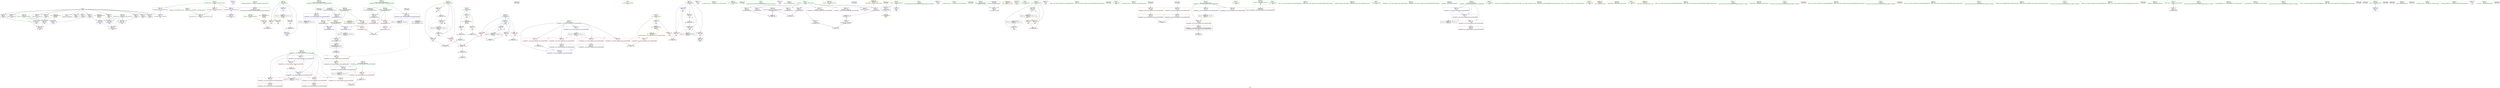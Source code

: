 digraph "SVFG" {
	label="SVFG";

	Node0x55f3694ab8f0 [shape=record,color=grey,label="{NodeID: 0\nNullPtr}"];
	Node0x55f3694ab8f0 -> Node0x55f3694c1590[style=solid];
	Node0x55f3694ab8f0 -> Node0x55f3694c1690[style=solid];
	Node0x55f3694ab8f0 -> Node0x55f3694c1760[style=solid];
	Node0x55f3694ab8f0 -> Node0x55f3694c1830[style=solid];
	Node0x55f3694ab8f0 -> Node0x55f3694c1900[style=solid];
	Node0x55f3694ab8f0 -> Node0x55f3694c19d0[style=solid];
	Node0x55f3694ab8f0 -> Node0x55f3694c1aa0[style=solid];
	Node0x55f3694ab8f0 -> Node0x55f3694c1b70[style=solid];
	Node0x55f3694ab8f0 -> Node0x55f3694c1c40[style=solid];
	Node0x55f3694ab8f0 -> Node0x55f3694c1d10[style=solid];
	Node0x55f3694ab8f0 -> Node0x55f3694c1de0[style=solid];
	Node0x55f3694ab8f0 -> Node0x55f3694c1eb0[style=solid];
	Node0x55f3694ab8f0 -> Node0x55f3694c7320[style=solid];
	Node0x55f3694c28a0 [shape=record,color=blue,label="{NodeID: 194\n251\<--329\nehselector.slot\<--\nmain\n}"];
	Node0x55f3694c28a0 -> Node0x55f3694c6ae0[style=dashed];
	Node0x55f3694bf940 [shape=record,color=purple,label="{NodeID: 111\n321\<--22\n\<--.str.3\nmain\n}"];
	Node0x55f3694bdac0 [shape=record,color=green,label="{NodeID: 28\n47\<--53\n_ZNSt8ios_base4InitD1Ev\<--_ZNSt8ios_base4InitD1Ev_field_insensitive\n}"];
	Node0x55f3694bdac0 -> Node0x55f3694c2050[style=solid];
	Node0x55f3694d1840 [shape=record,color=grey,label="{NodeID: 305\n268 = cmp(266, 267, )\n}"];
	Node0x55f3694c5aa0 [shape=record,color=red,label="{NodeID: 139\n223\<--203\n\<--retval\n_ZSt3minImERKT_S2_S2_\n}"];
	Node0x55f3694c5aa0 -> Node0x55f3694beeb0[style=solid];
	Node0x55f3694c03e0 [shape=record,color=green,label="{NodeID: 56\n243\<--244\ni8\<--i8_field_insensitive\nmain\n}"];
	Node0x55f3694c03e0 -> Node0x55f3694c67a0[style=solid];
	Node0x55f3694c03e0 -> Node0x55f3694c6870[style=solid];
	Node0x55f3694c03e0 -> Node0x55f3694c6940[style=solid];
	Node0x55f3694c03e0 -> Node0x55f3694c8600[style=solid];
	Node0x55f3694c03e0 -> Node0x55f3694c2e50[style=solid];
	Node0x55f3694fb3c0 [shape=record,color=black,label="{NodeID: 416\n261 = PHI()\n}"];
	Node0x55f3694c7220 [shape=record,color=blue,label="{NodeID: 167\n436\<--35\nllvm.global_ctors_1\<--_GLOBAL__sub_I_mental2008_0_0.cpp\nGlob }"];
	Node0x55f3694c1d10 [shape=record,color=black,label="{NodeID: 84\n360\<--3\n\<--dummyVal\nmain\n}"];
	Node0x55f3694c1d10 -> Node0x55f3694c2d80[style=solid];
	Node0x55f3694b4a60 [shape=record,color=green,label="{NodeID: 1\n7\<--1\n__dso_handle\<--dummyObj\nGlob }"];
	Node0x55f3694e6790 [shape=record,color=yellow,style=double,label="{NodeID: 361\n6V_1 = ENCHI(MR_6V_0)\npts\{18 \}\nFun[_Z5judgeNSt7__cxx1112basic_stringIcSt11char_traitsIcESaIcEEE]}"];
	Node0x55f3694e6790 -> Node0x55f3694c4da0[style=dashed];
	Node0x55f3694c2970 [shape=record,color=blue,label="{NodeID: 195\n249\<--334\nexn.slot\<--\nmain\n}"];
	Node0x55f3694c2970 -> Node0x55f3694c6a10[style=dashed];
	Node0x55f3694bfa10 [shape=record,color=purple,label="{NodeID: 112\n339\<--24\n\<--.str.4\nmain\n}"];
	Node0x55f3694bdbc0 [shape=record,color=green,label="{NodeID: 29\n60\<--61\n__cxx_global_var_init.1\<--__cxx_global_var_init.1_field_insensitive\n}"];
	Node0x55f3694d19c0 [shape=record,color=grey,label="{NodeID: 306\n296 = cmp(292, 295, )\n}"];
	Node0x55f3694c5b70 [shape=record,color=red,label="{NodeID: 140\n213\<--205\n\<--__a.addr\n_ZSt3minImERKT_S2_S2_\n}"];
	Node0x55f3694c5b70 -> Node0x55f3694c5f80[style=solid];
	Node0x55f3694c04b0 [shape=record,color=green,label="{NodeID: 57\n245\<--246\nres\<--res_field_insensitive\nmain\n}"];
	Node0x55f3694fb490 [shape=record,color=black,label="{NodeID: 417\n270 = PHI()\n}"];
	Node0x55f3694c7320 [shape=record,color=blue, style = dotted,label="{NodeID: 168\n437\<--3\nllvm.global_ctors_2\<--dummyVal\nGlob }"];
	Node0x55f3694c1de0 [shape=record,color=black,label="{NodeID: 85\n394\<--3\nlpad.val\<--dummyVal\nmain\n}"];
	Node0x55f3694b5e50 [shape=record,color=green,label="{NodeID: 2\n9\<--1\n\<--dummyObj\nCan only get source location for instruction, argument, global var or function.}"];
	Node0x55f3694c2a40 [shape=record,color=blue,label="{NodeID: 196\n251\<--336\nehselector.slot\<--\nmain\n}"];
	Node0x55f3694c2a40 -> Node0x55f3694c6ae0[style=dashed];
	Node0x55f3694bfae0 [shape=record,color=purple,label="{NodeID: 113\n372\<--27\n\<--.str.5\nmain\n}"];
	Node0x55f3694bdcc0 [shape=record,color=green,label="{NodeID: 30\n65\<--66\nacos\<--acos_field_insensitive\n}"];
	Node0x55f3694d1b40 [shape=record,color=grey,label="{NodeID: 307\n105 = cmp(100, 104, )\n}"];
	Node0x55f3694c5c40 [shape=record,color=red,label="{NodeID: 141\n220\<--205\n\<--__a.addr\n_ZSt3minImERKT_S2_S2_\n}"];
	Node0x55f3694c5c40 -> Node0x55f3694c8120[style=solid];
	Node0x55f3694c0580 [shape=record,color=green,label="{NodeID: 58\n247\<--248\nref.tmp\<--ref.tmp_field_insensitive\nmain\n}"];
	Node0x55f3694fb590 [shape=record,color=black,label="{NodeID: 418\n271 = PHI()\n}"];
	Node0x55f3694c7420 [shape=record,color=blue,label="{NodeID: 169\n8\<--63\n_ZL2pi\<--call\n__cxx_global_var_init.1\n|{<s0>35}}"];
	Node0x55f3694c7420:s0 -> Node0x55f3694c9660[style=dashed,color=blue];
	Node0x55f3694c1eb0 [shape=record,color=black,label="{NodeID: 86\n395\<--3\nlpad.val42\<--dummyVal\nmain\n}"];
	Node0x55f3694ac410 [shape=record,color=green,label="{NodeID: 3\n15\<--1\n\<--dummyObj\nCan only get source location for instruction, argument, global var or function.}"];
	Node0x55f3694c2b10 [shape=record,color=blue,label="{NodeID: 197\n253\<--344\nj\<--inc22\nmain\n}"];
	Node0x55f3694c2b10 -> Node0x55f3694c6bb0[style=dashed];
	Node0x55f3694c2b10 -> Node0x55f3694c6c80[style=dashed];
	Node0x55f3694c2b10 -> Node0x55f3694c6d50[style=dashed];
	Node0x55f3694c2b10 -> Node0x55f3694c2700[style=dashed];
	Node0x55f3694c2b10 -> Node0x55f3694c2b10[style=dashed];
	Node0x55f3694c2b10 -> Node0x55f3694e47a0[style=dashed];
	Node0x55f3694bfbb0 [shape=record,color=purple,label="{NodeID: 114\n380\<--29\n\<--.str.6\nmain\n}"];
	Node0x55f3694bddc0 [shape=record,color=green,label="{NodeID: 31\n71\<--72\n__cxx_global_var_init.2\<--__cxx_global_var_init.2_field_insensitive\n}"];
	Node0x55f3694d1cc0 [shape=record,color=grey,label="{NodeID: 308\n157 = cmp(154, 156, )\n}"];
	Node0x55f3694c5d10 [shape=record,color=red,label="{NodeID: 142\n211\<--207\n\<--__b.addr\n_ZSt3minImERKT_S2_S2_\n}"];
	Node0x55f3694c5d10 -> Node0x55f3694c5eb0[style=solid];
	Node0x55f3694c0650 [shape=record,color=green,label="{NodeID: 59\n249\<--250\nexn.slot\<--exn.slot_field_insensitive\nmain\n}"];
	Node0x55f3694c0650 -> Node0x55f3694c6a10[style=solid];
	Node0x55f3694c0650 -> Node0x55f3694c27d0[style=solid];
	Node0x55f3694c0650 -> Node0x55f3694c2970[style=solid];
	Node0x55f3694c0650 -> Node0x55f3694c2cb0[style=solid];
	Node0x55f3694fb660 [shape=record,color=black,label="{NodeID: 419\n281 = PHI()\n}"];
	Node0x55f3694c74f0 [shape=record,color=blue,label="{NodeID: 170\n93\<--92\n.addr\<--\n__cxx_global_array_dtor\n}"];
	Node0x55f3694c1f80 [shape=record,color=black,label="{NodeID: 87\n232\<--15\nmain_ret\<--\nmain\n}"];
	Node0x55f3694ac4a0 [shape=record,color=green,label="{NodeID: 4\n19\<--1\n_ZSt3cin\<--dummyObj\nGlob }"];
	Node0x55f3694c2be0 [shape=record,color=blue,label="{NodeID: 198\n241\<--354\nans\<--inc29\nmain\n}"];
	Node0x55f3694c2be0 -> Node0x55f3694e15a0[style=dashed];
	Node0x55f3694bfc80 [shape=record,color=purple,label="{NodeID: 115\n384\<--31\n\<--.str.7\nmain\n}"];
	Node0x55f3694bdec0 [shape=record,color=green,label="{NodeID: 32\n79\<--80\n_ZNSt7__cxx1112basic_stringIcSt11char_traitsIcESaIcEEC1Ev\<--_ZNSt7__cxx1112basic_stringIcSt11char_traitsIcESaIcEEC1Ev_field_insensitive\n}"];
	Node0x55f3694d1e40 [shape=record,color=grey,label="{NodeID: 309\n83 = cmp(77, 82, )\n}"];
	Node0x55f3694c5de0 [shape=record,color=red,label="{NodeID: 143\n217\<--207\n\<--__b.addr\n_ZSt3minImERKT_S2_S2_\n}"];
	Node0x55f3694c5de0 -> Node0x55f3694c8050[style=solid];
	Node0x55f3694c0720 [shape=record,color=green,label="{NodeID: 60\n251\<--252\nehselector.slot\<--ehselector.slot_field_insensitive\nmain\n}"];
	Node0x55f3694c0720 -> Node0x55f3694c6ae0[style=solid];
	Node0x55f3694c0720 -> Node0x55f3694c28a0[style=solid];
	Node0x55f3694c0720 -> Node0x55f3694c2a40[style=solid];
	Node0x55f3694c0720 -> Node0x55f3694c2d80[style=solid];
	Node0x55f3694fb730 [shape=record,color=black,label="{NodeID: 420\n340 = PHI()\n}"];
	Node0x55f3694e33a0 [shape=record,color=black,label="{NodeID: 337\nMR_37V_3 = PHI(MR_37V_4, MR_37V_2, )\npts\{238 \}\n}"];
	Node0x55f3694e33a0 -> Node0x55f3694c6120[style=dashed];
	Node0x55f3694e33a0 -> Node0x55f3694c61f0[style=dashed];
	Node0x55f3694e33a0 -> Node0x55f3694c62c0[style=dashed];
	Node0x55f3694e33a0 -> Node0x55f3694c2f20[style=dashed];
	Node0x55f3694c75c0 [shape=record,color=blue,label="{NodeID: 171\n116\<--129\ni\<--\n_Z5judgeNSt7__cxx1112basic_stringIcSt11char_traitsIcESaIcEEE\n}"];
	Node0x55f3694c75c0 -> Node0x55f3694dc1a0[style=dashed];
	Node0x55f3694c2050 [shape=record,color=black,label="{NodeID: 88\n46\<--47\n\<--_ZNSt8ios_base4InitD1Ev\nCan only get source location for instruction, argument, global var or function.}"];
	Node0x55f3694b5170 [shape=record,color=green,label="{NodeID: 5\n20\<--1\n.str\<--dummyObj\nGlob }"];
	Node0x55f3694c2cb0 [shape=record,color=blue,label="{NodeID: 199\n249\<--358\nexn.slot\<--\nmain\n}"];
	Node0x55f3694c2cb0 -> Node0x55f3694c6a10[style=dashed];
	Node0x55f3694c4760 [shape=record,color=purple,label="{NodeID: 116\n435\<--33\nllvm.global_ctors_0\<--llvm.global_ctors\nGlob }"];
	Node0x55f3694c4760 -> Node0x55f3694c7120[style=solid];
	Node0x55f3694bdfc0 [shape=record,color=green,label="{NodeID: 33\n86\<--87\n__cxx_global_array_dtor\<--__cxx_global_array_dtor_field_insensitive\n}"];
	Node0x55f3694d1fc0 [shape=record,color=grey,label="{NodeID: 310\n174 = cmp(168, 173, )\n}"];
	Node0x55f3694c5eb0 [shape=record,color=red,label="{NodeID: 144\n212\<--211\n\<--\n_ZSt3minImERKT_S2_S2_\n}"];
	Node0x55f3694c5eb0 -> Node0x55f3694d1540[style=solid];
	Node0x55f3694c07f0 [shape=record,color=green,label="{NodeID: 61\n253\<--254\nj\<--j_field_insensitive\nmain\n}"];
	Node0x55f3694c07f0 -> Node0x55f3694c6bb0[style=solid];
	Node0x55f3694c07f0 -> Node0x55f3694c6c80[style=solid];
	Node0x55f3694c07f0 -> Node0x55f3694c6d50[style=solid];
	Node0x55f3694c07f0 -> Node0x55f3694c2700[style=solid];
	Node0x55f3694c07f0 -> Node0x55f3694c2b10[style=solid];
	Node0x55f3694fb830 [shape=record,color=black,label="{NodeID: 421\n350 = PHI(112, )\n}"];
	Node0x55f3694e38a0 [shape=record,color=black,label="{NodeID: 338\nMR_39V_2 = PHI(MR_39V_4, MR_39V_1, )\npts\{240 \}\n}"];
	Node0x55f3694e38a0 -> Node0x55f3694c8390[style=dashed];
	Node0x55f3694c7690 [shape=record,color=blue,label="{NodeID: 172\n120\<--135\nref.tmp\<--call\n_Z5judgeNSt7__cxx1112basic_stringIcSt11char_traitsIcESaIcEEE\n|{|<s3>9}}"];
	Node0x55f3694c7690 -> Node0x55f3694c5830[style=dashed];
	Node0x55f3694c7690 -> Node0x55f3694c7690[style=dashed];
	Node0x55f3694c7690 -> Node0x55f3694deea0[style=dashed];
	Node0x55f3694c7690:s3 -> Node0x55f3694e5930[style=dashed,color=red];
	Node0x55f3694c2150 [shape=record,color=black,label="{NodeID: 89\n140\<--139\nidxprom\<--\n_Z5judgeNSt7__cxx1112basic_stringIcSt11char_traitsIcESaIcEEE\n}"];
	Node0x55f3694b5200 [shape=record,color=green,label="{NodeID: 6\n22\<--1\n.str.3\<--dummyObj\nGlob }"];
	Node0x55f3694c2d80 [shape=record,color=blue,label="{NodeID: 200\n251\<--360\nehselector.slot\<--\nmain\n}"];
	Node0x55f3694c2d80 -> Node0x55f3694c6ae0[style=dashed];
	Node0x55f3694c4860 [shape=record,color=purple,label="{NodeID: 117\n436\<--33\nllvm.global_ctors_1\<--llvm.global_ctors\nGlob }"];
	Node0x55f3694c4860 -> Node0x55f3694c7220[style=solid];
	Node0x55f3694be0c0 [shape=record,color=green,label="{NodeID: 34\n93\<--94\n.addr\<--.addr_field_insensitive\n__cxx_global_array_dtor\n}"];
	Node0x55f3694be0c0 -> Node0x55f3694c74f0[style=solid];
	Node0x55f3694c5f80 [shape=record,color=red,label="{NodeID: 145\n214\<--213\n\<--\n_ZSt3minImERKT_S2_S2_\n}"];
	Node0x55f3694c5f80 -> Node0x55f3694d1540[style=solid];
	Node0x55f3694c08c0 [shape=record,color=green,label="{NodeID: 62\n255\<--256\nagg.tmp\<--agg.tmp_field_insensitive\nmain\n|{<s0>24}}"];
	Node0x55f3694c08c0:s0 -> Node0x55f3694fbda0[style=solid,color=red];
	Node0x55f3694fb990 [shape=record,color=black,label="{NodeID: 422\n92 = PHI()\n0th arg __cxx_global_array_dtor }"];
	Node0x55f3694fb990 -> Node0x55f3694c74f0[style=solid];
	Node0x55f3694e3da0 [shape=record,color=black,label="{NodeID: 339\nMR_41V_2 = PHI(MR_41V_4, MR_41V_1, )\npts\{242 \}\n}"];
	Node0x55f3694e3da0 -> Node0x55f3694c8530[style=dashed];
	Node0x55f3694c7760 [shape=record,color=blue,label="{NodeID: 173\n122\<--142\nref.tmp1\<--call2\n_Z5judgeNSt7__cxx1112basic_stringIcSt11char_traitsIcESaIcEEE\n|{|<s3>9}}"];
	Node0x55f3694c7760 -> Node0x55f3694c5830[style=dashed];
	Node0x55f3694c7760 -> Node0x55f3694c7760[style=dashed];
	Node0x55f3694c7760 -> Node0x55f3694dfbb0[style=dashed];
	Node0x55f3694c7760:s3 -> Node0x55f3694e5a40[style=dashed,color=red];
	Node0x55f3694c2220 [shape=record,color=black,label="{NodeID: 90\n148\<--147\nconv\<--\n_Z5judgeNSt7__cxx1112basic_stringIcSt11char_traitsIcESaIcEEE\n}"];
	Node0x55f3694c2220 -> Node0x55f3694c7830[style=solid];
	Node0x55f3694ac0d0 [shape=record,color=green,label="{NodeID: 7\n24\<--1\n.str.4\<--dummyObj\nGlob }"];
	Node0x55f3694c2e50 [shape=record,color=blue,label="{NodeID: 201\n243\<--367\ni8\<--inc32\nmain\n}"];
	Node0x55f3694c2e50 -> Node0x55f3694c67a0[style=dashed];
	Node0x55f3694c2e50 -> Node0x55f3694c6870[style=dashed];
	Node0x55f3694c2e50 -> Node0x55f3694c6940[style=dashed];
	Node0x55f3694c2e50 -> Node0x55f3694c2e50[style=dashed];
	Node0x55f3694c2e50 -> Node0x55f3694e42a0[style=dashed];
	Node0x55f3694c4960 [shape=record,color=purple,label="{NodeID: 118\n437\<--33\nllvm.global_ctors_2\<--llvm.global_ctors\nGlob }"];
	Node0x55f3694c4960 -> Node0x55f3694c7320[style=solid];
	Node0x55f3694be190 [shape=record,color=green,label="{NodeID: 35\n102\<--103\n_ZNSt7__cxx1112basic_stringIcSt11char_traitsIcESaIcEED1Ev\<--_ZNSt7__cxx1112basic_stringIcSt11char_traitsIcESaIcEED1Ev_field_insensitive\n}"];
	Node0x55f3694c6050 [shape=record,color=red,label="{NodeID: 146\n267\<--235\n\<--caseCnt\nmain\n}"];
	Node0x55f3694c6050 -> Node0x55f3694d1840[style=solid];
	Node0x55f3694c0990 [shape=record,color=green,label="{NodeID: 63\n259\<--260\n_ZNSt8ios_base15sync_with_stdioEb\<--_ZNSt8ios_base15sync_with_stdioEb_field_insensitive\n}"];
	Node0x55f3694fba90 [shape=record,color=black,label="{NodeID: 423\n201 = PHI(120, )\n0th arg _ZSt3minImERKT_S2_S2_ }"];
	Node0x55f3694fba90 -> Node0x55f3694c7eb0[style=solid];
	Node0x55f3694e42a0 [shape=record,color=black,label="{NodeID: 340\nMR_43V_2 = PHI(MR_43V_4, MR_43V_1, )\npts\{244 \}\n}"];
	Node0x55f3694e42a0 -> Node0x55f3694c8600[style=dashed];
	Node0x55f3694c7830 [shape=record,color=blue,label="{NodeID: 174\n118\<--148\nlen\<--conv\n_Z5judgeNSt7__cxx1112basic_stringIcSt11char_traitsIcESaIcEEE\n}"];
	Node0x55f3694c7830 -> Node0x55f3694c5350[style=dashed];
	Node0x55f3694c7830 -> Node0x55f3694c7830[style=dashed];
	Node0x55f3694c7830 -> Node0x55f3694de9a0[style=dashed];
	Node0x55f3694c22f0 [shape=record,color=black,label="{NodeID: 91\n160\<--159\nidxprom7\<--\n_Z5judgeNSt7__cxx1112basic_stringIcSt11char_traitsIcESaIcEEE\n}"];
	Node0x55f3694ac160 [shape=record,color=green,label="{NodeID: 8\n26\<--1\n_ZSt4cout\<--dummyObj\nGlob }"];
	Node0x55f3694ce1f0 [shape=record,color=black,label="{NodeID: 285\n99 = PHI(97, 100, )\n}"];
	Node0x55f3694ce1f0 -> Node0x55f3694c4b30[style=solid];
	Node0x55f3694c2f20 [shape=record,color=blue,label="{NodeID: 202\n237\<--388\nT\<--inc40\nmain\n}"];
	Node0x55f3694c2f20 -> Node0x55f3694e33a0[style=dashed];
	Node0x55f3694c4a60 [shape=record,color=purple,label="{NodeID: 119\n77\<--76\narrayctor.next\<--arrayctor.cur\n__cxx_global_var_init.2\n}"];
	Node0x55f3694c4a60 -> Node0x55f3694ce790[style=solid];
	Node0x55f3694c4a60 -> Node0x55f3694d1e40[style=solid];
	Node0x55f3694be290 [shape=record,color=green,label="{NodeID: 36\n110\<--111\n_Z5judgeNSt7__cxx1112basic_stringIcSt11char_traitsIcESaIcEEE\<--_Z5judgeNSt7__cxx1112basic_stringIcSt11char_traitsIcESaIcEEE_field_insensitive\n}"];
	Node0x55f3694c6120 [shape=record,color=red,label="{NodeID: 147\n266\<--237\n\<--T\nmain\n}"];
	Node0x55f3694c6120 -> Node0x55f3694d1840[style=solid];
	Node0x55f3694c0a90 [shape=record,color=green,label="{NodeID: 64\n262\<--263\n_ZNSirsERi\<--_ZNSirsERi_field_insensitive\n}"];
	Node0x55f3694fbc60 [shape=record,color=black,label="{NodeID: 424\n202 = PHI(122, )\n1st arg _ZSt3minImERKT_S2_S2_ }"];
	Node0x55f3694fbc60 -> Node0x55f3694c7f80[style=solid];
	Node0x55f3694e47a0 [shape=record,color=black,label="{NodeID: 341\nMR_49V_2 = PHI(MR_49V_3, MR_49V_1, )\npts\{254 \}\n}"];
	Node0x55f3694e47a0 -> Node0x55f3694c2700[style=dashed];
	Node0x55f3694e47a0 -> Node0x55f3694e47a0[style=dashed];
	Node0x55f3694c7900 [shape=record,color=blue,label="{NodeID: 175\n124\<--151\nok\<--\n_Z5judgeNSt7__cxx1112basic_stringIcSt11char_traitsIcESaIcEEE\n}"];
	Node0x55f3694c7900 -> Node0x55f3694c5420[style=dashed];
	Node0x55f3694c7900 -> Node0x55f3694c7900[style=dashed];
	Node0x55f3694c7900 -> Node0x55f3694c7aa0[style=dashed];
	Node0x55f3694c7900 -> Node0x55f3694dfca0[style=dashed];
	Node0x55f3694c23c0 [shape=record,color=black,label="{NodeID: 92\n163\<--162\nconv9\<--\n_Z5judgeNSt7__cxx1112basic_stringIcSt11char_traitsIcESaIcEEE\n}"];
	Node0x55f3694b4bb0 [shape=record,color=green,label="{NodeID: 9\n27\<--1\n.str.5\<--dummyObj\nGlob }"];
	Node0x55f3694ce790 [shape=record,color=black,label="{NodeID: 286\n76 = PHI(74, 77, )\n}"];
	Node0x55f3694ce790 -> Node0x55f3694c4a60[style=solid];
	Node0x55f3694c4b30 [shape=record,color=purple,label="{NodeID: 120\n100\<--99\narraydestroy.element\<--arraydestroy.elementPast\n__cxx_global_array_dtor\n}"];
	Node0x55f3694c4b30 -> Node0x55f3694ce1f0[style=solid];
	Node0x55f3694c4b30 -> Node0x55f3694d1b40[style=solid];
	Node0x55f3694be390 [shape=record,color=green,label="{NodeID: 37\n114\<--115\nretval\<--retval_field_insensitive\n_Z5judgeNSt7__cxx1112basic_stringIcSt11char_traitsIcESaIcEEE\n}"];
	Node0x55f3694be390 -> Node0x55f3694c4f40[style=solid];
	Node0x55f3694be390 -> Node0x55f3694c7c40[style=solid];
	Node0x55f3694be390 -> Node0x55f3694c7de0[style=solid];
	Node0x55f3694dbca0 [shape=record,color=black,label="{NodeID: 314\nMR_24V_3 = PHI(MR_24V_4, MR_24V_2, )\npts\{204 \}\n}"];
	Node0x55f3694dbca0 -> Node0x55f3694c5aa0[style=dashed];
	Node0x55f3694c61f0 [shape=record,color=red,label="{NodeID: 148\n376\<--237\n\<--T\nmain\n}"];
	Node0x55f3694c0b90 [shape=record,color=green,label="{NodeID: 65\n282\<--283\n_ZStrsIcSt11char_traitsIcESaIcEERSt13basic_istreamIT_T0_ES7_RNSt7__cxx1112basic_stringIS4_S5_T1_EE\<--_ZStrsIcSt11char_traitsIcESaIcEERSt13basic_istreamIT_T0_ES7_RNSt7__cxx1112basic_stringIS4_S5_T1_EE_field_insensitive\n}"];
	Node0x55f3694fbda0 [shape=record,color=black,label="{NodeID: 425\n113 = PHI(255, )\n0th arg _Z5judgeNSt7__cxx1112basic_stringIcSt11char_traitsIcESaIcEEE }"];
	Node0x55f3694c79d0 [shape=record,color=blue,label="{NodeID: 176\n126\<--15\nj\<--\n_Z5judgeNSt7__cxx1112basic_stringIcSt11char_traitsIcESaIcEEE\n}"];
	Node0x55f3694c79d0 -> Node0x55f3694c54f0[style=dashed];
	Node0x55f3694c79d0 -> Node0x55f3694c55c0[style=dashed];
	Node0x55f3694c79d0 -> Node0x55f3694c5690[style=dashed];
	Node0x55f3694c79d0 -> Node0x55f3694c5760[style=dashed];
	Node0x55f3694c79d0 -> Node0x55f3694c79d0[style=dashed];
	Node0x55f3694c79d0 -> Node0x55f3694c7b70[style=dashed];
	Node0x55f3694c79d0 -> Node0x55f3694e01a0[style=dashed];
	Node0x55f3694c2490 [shape=record,color=black,label="{NodeID: 93\n168\<--167\nconv11\<--\n_Z5judgeNSt7__cxx1112basic_stringIcSt11char_traitsIcESaIcEEE\n}"];
	Node0x55f3694c2490 -> Node0x55f3694d1fc0[style=solid];
	Node0x55f3694b4c40 [shape=record,color=green,label="{NodeID: 10\n29\<--1\n.str.6\<--dummyObj\nGlob }"];
	Node0x55f3694e79e0 [shape=record,color=yellow,style=double,label="{NodeID: 370\nRETMU(4V_2)\npts\{94 \}\nFun[__cxx_global_array_dtor]}"];
	Node0x55f3694ced30 [shape=record,color=grey,label="{NodeID: 287\n367 = Binary(366, 129, )\n}"];
	Node0x55f3694ced30 -> Node0x55f3694c2e50[style=solid];
	Node0x55f3694c4c00 [shape=record,color=red,label="{NodeID: 121\n293\<--14\n\<--n\nmain\n}"];
	Node0x55f3694c4c00 -> Node0x55f3694c3ed0[style=solid];
	Node0x55f3694be460 [shape=record,color=green,label="{NodeID: 38\n116\<--117\ni\<--i_field_insensitive\n_Z5judgeNSt7__cxx1112basic_stringIcSt11char_traitsIcESaIcEEE\n}"];
	Node0x55f3694be460 -> Node0x55f3694c5010[style=solid];
	Node0x55f3694be460 -> Node0x55f3694c50e0[style=solid];
	Node0x55f3694be460 -> Node0x55f3694c51b0[style=solid];
	Node0x55f3694be460 -> Node0x55f3694c5280[style=solid];
	Node0x55f3694be460 -> Node0x55f3694c75c0[style=solid];
	Node0x55f3694be460 -> Node0x55f3694c7d10[style=solid];
	Node0x55f3694dc1a0 [shape=record,color=black,label="{NodeID: 315\nMR_10V_3 = PHI(MR_10V_4, MR_10V_2, )\npts\{117 \}\n}"];
	Node0x55f3694dc1a0 -> Node0x55f3694c5010[style=dashed];
	Node0x55f3694dc1a0 -> Node0x55f3694c50e0[style=dashed];
	Node0x55f3694dc1a0 -> Node0x55f3694c51b0[style=dashed];
	Node0x55f3694dc1a0 -> Node0x55f3694c5280[style=dashed];
	Node0x55f3694dc1a0 -> Node0x55f3694c7d10[style=dashed];
	Node0x55f3694c62c0 [shape=record,color=red,label="{NodeID: 149\n387\<--237\n\<--T\nmain\n}"];
	Node0x55f3694c62c0 -> Node0x55f3694c44d0[style=solid];
	Node0x55f3694c0c90 [shape=record,color=green,label="{NodeID: 66\n299\<--300\n_ZNSaIcEC1Ev\<--_ZNSaIcEC1Ev_field_insensitive\n}"];
	Node0x55f3694e5710 [shape=record,color=yellow,style=double,label="{NodeID: 343\n4V_1 = ENCHI(MR_4V_0)\npts\{94 \}\nFun[__cxx_global_array_dtor]}"];
	Node0x55f3694e5710 -> Node0x55f3694c74f0[style=dashed];
	Node0x55f3694c7aa0 [shape=record,color=blue,label="{NodeID: 177\n124\<--177\nok\<--\n_Z5judgeNSt7__cxx1112basic_stringIcSt11char_traitsIcESaIcEEE\n}"];
	Node0x55f3694c7aa0 -> Node0x55f3694c5420[style=dashed];
	Node0x55f3694c7aa0 -> Node0x55f3694c7900[style=dashed];
	Node0x55f3694c7aa0 -> Node0x55f3694dfca0[style=dashed];
	Node0x55f3694c2560 [shape=record,color=black,label="{NodeID: 94\n170\<--169\nconv12\<--\n_Z5judgeNSt7__cxx1112basic_stringIcSt11char_traitsIcESaIcEEE\n}"];
	Node0x55f3694b4cd0 [shape=record,color=green,label="{NodeID: 11\n31\<--1\n.str.7\<--dummyObj\nGlob }"];
	Node0x55f3694e7af0 [shape=record,color=yellow,style=double,label="{NodeID: 371\nRETMU(2V_2)\npts\{10 \}\nFun[_GLOBAL__sub_I_mental2008_0_0.cpp]}"];
	Node0x55f3694ceeb0 [shape=record,color=grey,label="{NodeID: 288\n317 = Binary(315, 316, )\n}"];
	Node0x55f3694ceeb0 -> Node0x55f3694c3750[style=solid];
	Node0x55f3694c4cd0 [shape=record,color=red,label="{NodeID: 122\n311\<--14\n\<--n\nmain\n}"];
	Node0x55f3694c4cd0 -> Node0x55f3694c38d0[style=solid];
	Node0x55f3694be530 [shape=record,color=green,label="{NodeID: 39\n118\<--119\nlen\<--len_field_insensitive\n_Z5judgeNSt7__cxx1112basic_stringIcSt11char_traitsIcESaIcEEE\n}"];
	Node0x55f3694be530 -> Node0x55f3694c5350[style=solid];
	Node0x55f3694be530 -> Node0x55f3694c7830[style=solid];
	Node0x55f3694c6390 [shape=record,color=red,label="{NodeID: 150\n274\<--239\n\<--i\nmain\n}"];
	Node0x55f3694c6390 -> Node0x55f3694d16c0[style=solid];
	Node0x55f3694c0d90 [shape=record,color=green,label="{NodeID: 67\n303\<--304\n_ZNSt7__cxx1112basic_stringIcSt11char_traitsIcESaIcEEC1EPKcRKS3_\<--_ZNSt7__cxx1112basic_stringIcSt11char_traitsIcESaIcEEC1EPKcRKS3__field_insensitive\n}"];
	Node0x55f3694e5820 [shape=record,color=yellow,style=double,label="{NodeID: 344\n2V_1 = ENCHI(MR_2V_0)\npts\{10 \}\nFun[_GLOBAL__sub_I_mental2008_0_0.cpp]|{<s0>35}}"];
	Node0x55f3694e5820:s0 -> Node0x55f3694c7420[style=dashed,color=red];
	Node0x55f3694c7b70 [shape=record,color=blue,label="{NodeID: 178\n126\<--181\nj\<--inc\n_Z5judgeNSt7__cxx1112basic_stringIcSt11char_traitsIcESaIcEEE\n}"];
	Node0x55f3694c7b70 -> Node0x55f3694c54f0[style=dashed];
	Node0x55f3694c7b70 -> Node0x55f3694c55c0[style=dashed];
	Node0x55f3694c7b70 -> Node0x55f3694c5690[style=dashed];
	Node0x55f3694c7b70 -> Node0x55f3694c5760[style=dashed];
	Node0x55f3694c7b70 -> Node0x55f3694c79d0[style=dashed];
	Node0x55f3694c7b70 -> Node0x55f3694c7b70[style=dashed];
	Node0x55f3694c7b70 -> Node0x55f3694e01a0[style=dashed];
	Node0x55f3694c2630 [shape=record,color=black,label="{NodeID: 95\n173\<--172\nconv14\<--\n_Z5judgeNSt7__cxx1112basic_stringIcSt11char_traitsIcESaIcEEE\n}"];
	Node0x55f3694c2630 -> Node0x55f3694d1fc0[style=solid];
	Node0x55f3694b5350 [shape=record,color=green,label="{NodeID: 12\n34\<--1\n\<--dummyObj\nCan only get source location for instruction, argument, global var or function.}"];
	Node0x55f3694c3750 [shape=record,color=grey,label="{NodeID: 289\n318 = Binary(317, 129, )\n}"];
	Node0x55f3694c3750 -> Node0x55f3694d10c0[style=solid];
	Node0x55f3694c4da0 [shape=record,color=red,label="{NodeID: 123\n132\<--17\n\<--k\n_Z5judgeNSt7__cxx1112basic_stringIcSt11char_traitsIcESaIcEEE\n}"];
	Node0x55f3694c4da0 -> Node0x55f3694d13c0[style=solid];
	Node0x55f3694be600 [shape=record,color=green,label="{NodeID: 40\n120\<--121\nref.tmp\<--ref.tmp_field_insensitive\n_Z5judgeNSt7__cxx1112basic_stringIcSt11char_traitsIcESaIcEEE\n|{|<s1>9}}"];
	Node0x55f3694be600 -> Node0x55f3694c7690[style=solid];
	Node0x55f3694be600:s1 -> Node0x55f3694fba90[style=solid,color=red];
	Node0x55f3694c9660 [shape=record,color=yellow,style=double,label="{NodeID: 400\n2V_2 = CSCHI(MR_2V_1)\npts\{10 \}\nCS[]}"];
	Node0x55f3694c6460 [shape=record,color=red,label="{NodeID: 151\n278\<--239\n\<--i\nmain\n}"];
	Node0x55f3694c6460 -> Node0x55f3694bef80[style=solid];
	Node0x55f3694c0e90 [shape=record,color=green,label="{NodeID: 68\n306\<--307\n_ZNSaIcED1Ev\<--_ZNSaIcED1Ev_field_insensitive\n}"];
	Node0x55f3694e5930 [shape=record,color=yellow,style=double,label="{NodeID: 345\n14V_1 = ENCHI(MR_14V_0)\npts\{121 \}\nFun[_ZSt3minImERKT_S2_S2_]}"];
	Node0x55f3694e5930 -> Node0x55f3694c5f80[style=dashed];
	Node0x55f3694c7c40 [shape=record,color=blue,label="{NodeID: 179\n114\<--188\nretval\<--\n_Z5judgeNSt7__cxx1112basic_stringIcSt11char_traitsIcESaIcEEE\n}"];
	Node0x55f3694c7c40 -> Node0x55f3694de4a0[style=dashed];
	Node0x55f3694bed10 [shape=record,color=black,label="{NodeID: 96\n185\<--184\ntobool\<--\n_Z5judgeNSt7__cxx1112basic_stringIcSt11char_traitsIcESaIcEEE\n}"];
	Node0x55f3694b5420 [shape=record,color=green,label="{NodeID: 13\n64\<--1\n\<--dummyObj\nCan only get source location for instruction, argument, global var or function.}"];
	Node0x55f3694c38d0 [shape=record,color=grey,label="{NodeID: 290\n312 = Binary(311, 129, )\n}"];
	Node0x55f3694c38d0 -> Node0x55f3694d1240[style=solid];
	Node0x55f3694c4e70 [shape=record,color=red,label="{NodeID: 124\n275\<--17\n\<--k\nmain\n}"];
	Node0x55f3694c4e70 -> Node0x55f3694d16c0[style=solid];
	Node0x55f3694be6d0 [shape=record,color=green,label="{NodeID: 41\n122\<--123\nref.tmp1\<--ref.tmp1_field_insensitive\n_Z5judgeNSt7__cxx1112basic_stringIcSt11char_traitsIcESaIcEEE\n|{|<s1>9}}"];
	Node0x55f3694be6d0 -> Node0x55f3694c7760[style=solid];
	Node0x55f3694be6d0:s1 -> Node0x55f3694fbc60[style=solid,color=red];
	Node0x55f3694f84b0 [shape=record,color=black,label="{NodeID: 401\n322 = PHI()\n}"];
	Node0x55f3694c6530 [shape=record,color=red,label="{NodeID: 152\n285\<--239\n\<--i\nmain\n}"];
	Node0x55f3694c6530 -> Node0x55f3694c41d0[style=solid];
	Node0x55f3694c0f90 [shape=record,color=green,label="{NodeID: 69\n323\<--324\n_ZNSt7__cxx1112basic_stringIcSt11char_traitsIcESaIcEEpLEPKc\<--_ZNSt7__cxx1112basic_stringIcSt11char_traitsIcESaIcEEpLEPKc_field_insensitive\n}"];
	Node0x55f3694e5a40 [shape=record,color=yellow,style=double,label="{NodeID: 346\n16V_1 = ENCHI(MR_16V_0)\npts\{123 \}\nFun[_ZSt3minImERKT_S2_S2_]}"];
	Node0x55f3694e5a40 -> Node0x55f3694c5eb0[style=dashed];
	Node0x55f3694c7d10 [shape=record,color=blue,label="{NodeID: 180\n116\<--192\ni\<--inc19\n_Z5judgeNSt7__cxx1112basic_stringIcSt11char_traitsIcESaIcEEE\n}"];
	Node0x55f3694c7d10 -> Node0x55f3694dc1a0[style=dashed];
	Node0x55f3694bede0 [shape=record,color=black,label="{NodeID: 97\n112\<--198\n_Z5judgeNSt7__cxx1112basic_stringIcSt11char_traitsIcESaIcEEE_ret\<--\n_Z5judgeNSt7__cxx1112basic_stringIcSt11char_traitsIcESaIcEEE\n|{<s0>24}}"];
	Node0x55f3694bede0:s0 -> Node0x55f3694fb830[style=solid,color=blue];
	Node0x55f3694b59a0 [shape=record,color=green,label="{NodeID: 14\n129\<--1\n\<--dummyObj\nCan only get source location for instruction, argument, global var or function.}"];
	Node0x55f3694c3a50 [shape=record,color=grey,label="{NodeID: 291\n344 = Binary(343, 129, )\n}"];
	Node0x55f3694c3a50 -> Node0x55f3694c2b10[style=solid];
	Node0x55f3694c4f40 [shape=record,color=red,label="{NodeID: 125\n198\<--114\n\<--retval\n_Z5judgeNSt7__cxx1112basic_stringIcSt11char_traitsIcESaIcEEE\n}"];
	Node0x55f3694c4f40 -> Node0x55f3694bede0[style=solid];
	Node0x55f3694be7a0 [shape=record,color=green,label="{NodeID: 42\n124\<--125\nok\<--ok_field_insensitive\n_Z5judgeNSt7__cxx1112basic_stringIcSt11char_traitsIcESaIcEEE\n}"];
	Node0x55f3694be7a0 -> Node0x55f3694c5420[style=solid];
	Node0x55f3694be7a0 -> Node0x55f3694c7900[style=solid];
	Node0x55f3694be7a0 -> Node0x55f3694c7aa0[style=solid];
	Node0x55f3694fa530 [shape=record,color=black,label="{NodeID: 402\n85 = PHI()\n}"];
	Node0x55f3694c6600 [shape=record,color=red,label="{NodeID: 153\n353\<--241\n\<--ans\nmain\n}"];
	Node0x55f3694c6600 -> Node0x55f3694c3bd0[style=solid];
	Node0x55f3694c1090 [shape=record,color=green,label="{NodeID: 70\n348\<--349\n_ZNSt7__cxx1112basic_stringIcSt11char_traitsIcESaIcEEC1ERKS4_\<--_ZNSt7__cxx1112basic_stringIcSt11char_traitsIcESaIcEEC1ERKS4__field_insensitive\n}"];
	Node0x55f3694c7de0 [shape=record,color=blue,label="{NodeID: 181\n114\<--196\nretval\<--\n_Z5judgeNSt7__cxx1112basic_stringIcSt11char_traitsIcESaIcEEE\n}"];
	Node0x55f3694c7de0 -> Node0x55f3694de4a0[style=dashed];
	Node0x55f3694beeb0 [shape=record,color=black,label="{NodeID: 98\n200\<--223\n_ZSt3minImERKT_S2_S2__ret\<--\n_ZSt3minImERKT_S2_S2_\n|{<s0>9}}"];
	Node0x55f3694beeb0:s0 -> Node0x55f3694fb090[style=solid,color=blue];
	Node0x55f3694b5a30 [shape=record,color=green,label="{NodeID: 15\n151\<--1\n\<--dummyObj\nCan only get source location for instruction, argument, global var or function.}"];
	Node0x55f3694c3bd0 [shape=record,color=grey,label="{NodeID: 292\n354 = Binary(353, 129, )\n}"];
	Node0x55f3694c3bd0 -> Node0x55f3694c2be0[style=solid];
	Node0x55f3694c5010 [shape=record,color=red,label="{NodeID: 126\n131\<--116\n\<--i\n_Z5judgeNSt7__cxx1112basic_stringIcSt11char_traitsIcESaIcEEE\n}"];
	Node0x55f3694c5010 -> Node0x55f3694d13c0[style=solid];
	Node0x55f3694be870 [shape=record,color=green,label="{NodeID: 43\n126\<--127\nj\<--j_field_insensitive\n_Z5judgeNSt7__cxx1112basic_stringIcSt11char_traitsIcESaIcEEE\n}"];
	Node0x55f3694be870 -> Node0x55f3694c54f0[style=solid];
	Node0x55f3694be870 -> Node0x55f3694c55c0[style=solid];
	Node0x55f3694be870 -> Node0x55f3694c5690[style=solid];
	Node0x55f3694be870 -> Node0x55f3694c5760[style=solid];
	Node0x55f3694be870 -> Node0x55f3694c79d0[style=solid];
	Node0x55f3694be870 -> Node0x55f3694c7b70[style=solid];
	Node0x55f3694fa630 [shape=record,color=black,label="{NodeID: 403\n171 = PHI()\n}"];
	Node0x55f3694fa630 -> Node0x55f3694c59d0[style=solid];
	Node0x55f3694c66d0 [shape=record,color=red,label="{NodeID: 154\n382\<--241\n\<--ans\nmain\n}"];
	Node0x55f3694c1190 [shape=record,color=green,label="{NodeID: 71\n374\<--375\n_ZStlsISt11char_traitsIcEERSt13basic_ostreamIcT_ES5_PKc\<--_ZStlsISt11char_traitsIcEERSt13basic_ostreamIcT_ES5_PKc_field_insensitive\n}"];
	Node0x55f3694c7eb0 [shape=record,color=blue,label="{NodeID: 182\n205\<--201\n__a.addr\<--__a\n_ZSt3minImERKT_S2_S2_\n}"];
	Node0x55f3694c7eb0 -> Node0x55f3694c5b70[style=dashed];
	Node0x55f3694c7eb0 -> Node0x55f3694c5c40[style=dashed];
	Node0x55f3694bef80 [shape=record,color=black,label="{NodeID: 99\n279\<--278\nidxprom\<--\nmain\n}"];
	Node0x55f3694b5b00 [shape=record,color=green,label="{NodeID: 16\n177\<--1\n\<--dummyObj\nCan only get source location for instruction, argument, global var or function.}"];
	Node0x55f3694c3d50 [shape=record,color=grey,label="{NodeID: 293\n295 = Binary(294, 129, )\n}"];
	Node0x55f3694c3d50 -> Node0x55f3694d19c0[style=solid];
	Node0x55f3694c50e0 [shape=record,color=red,label="{NodeID: 127\n139\<--116\n\<--i\n_Z5judgeNSt7__cxx1112basic_stringIcSt11char_traitsIcESaIcEEE\n}"];
	Node0x55f3694c50e0 -> Node0x55f3694c2150[style=solid];
	Node0x55f3694be940 [shape=record,color=green,label="{NodeID: 44\n136\<--137\n_ZNKSt7__cxx1112basic_stringIcSt11char_traitsIcESaIcEE4sizeEv\<--_ZNKSt7__cxx1112basic_stringIcSt11char_traitsIcESaIcEE4sizeEv_field_insensitive\n}"];
	Node0x55f3694fa790 [shape=record,color=black,label="{NodeID: 404\n45 = PHI()\n}"];
	Node0x55f3694c67a0 [shape=record,color=red,label="{NodeID: 155\n292\<--243\n\<--i8\nmain\n}"];
	Node0x55f3694c67a0 -> Node0x55f3694d19c0[style=solid];
	Node0x55f3694c1290 [shape=record,color=green,label="{NodeID: 72\n378\<--379\n_ZNSolsEi\<--_ZNSolsEi_field_insensitive\n}"];
	Node0x55f3694c7f80 [shape=record,color=blue,label="{NodeID: 183\n207\<--202\n__b.addr\<--__b\n_ZSt3minImERKT_S2_S2_\n}"];
	Node0x55f3694c7f80 -> Node0x55f3694c5d10[style=dashed];
	Node0x55f3694c7f80 -> Node0x55f3694c5de0[style=dashed];
	Node0x55f3694bf050 [shape=record,color=purple,label="{NodeID: 100\n44\<--4\n\<--_ZStL8__ioinit\n__cxx_global_var_init\n}"];
	Node0x55f3694b63a0 [shape=record,color=green,label="{NodeID: 17\n188\<--1\n\<--dummyObj\nCan only get source location for instruction, argument, global var or function.}"];
	Node0x55f3694c3ed0 [shape=record,color=grey,label="{NodeID: 294\n294 = Binary(129, 293, )\n}"];
	Node0x55f3694c3ed0 -> Node0x55f3694c3d50[style=solid];
	Node0x55f3694c51b0 [shape=record,color=red,label="{NodeID: 128\n159\<--116\n\<--i\n_Z5judgeNSt7__cxx1112basic_stringIcSt11char_traitsIcESaIcEEE\n}"];
	Node0x55f3694c51b0 -> Node0x55f3694c22f0[style=solid];
	Node0x55f3694bea40 [shape=record,color=green,label="{NodeID: 45\n145\<--146\n_ZSt3minImERKT_S2_S2_\<--_ZSt3minImERKT_S2_S2__field_insensitive\n}"];
	Node0x55f3694fa860 [shape=record,color=black,label="{NodeID: 405\n63 = PHI()\n}"];
	Node0x55f3694fa860 -> Node0x55f3694c7420[style=solid];
	Node0x55f3694de4a0 [shape=record,color=black,label="{NodeID: 322\nMR_8V_3 = PHI(MR_8V_4, MR_8V_2, )\npts\{115 \}\n}"];
	Node0x55f3694de4a0 -> Node0x55f3694c4f40[style=dashed];
	Node0x55f3694c6870 [shape=record,color=red,label="{NodeID: 156\n315\<--243\n\<--i8\nmain\n}"];
	Node0x55f3694c6870 -> Node0x55f3694ceeb0[style=solid];
	Node0x55f3694c1390 [shape=record,color=green,label="{NodeID: 73\n411\<--412\n__gxx_personality_v0\<--__gxx_personality_v0_field_insensitive\n}"];
	Node0x55f3694e5dc0 [shape=record,color=yellow,style=double,label="{NodeID: 350\n30V_1 = ENCHI(MR_30V_0)\npts\{16 \}\nFun[main]}"];
	Node0x55f3694e5dc0 -> Node0x55f3694c4c00[style=dashed];
	Node0x55f3694e5dc0 -> Node0x55f3694c4cd0[style=dashed];
	Node0x55f3694c8050 [shape=record,color=blue,label="{NodeID: 184\n203\<--217\nretval\<--\n_ZSt3minImERKT_S2_S2_\n}"];
	Node0x55f3694c8050 -> Node0x55f3694dbca0[style=dashed];
	Node0x55f3694bf120 [shape=record,color=purple,label="{NodeID: 101\n74\<--11\n\<--_Z1sB5cxx11\n__cxx_global_var_init.2\n}"];
	Node0x55f3694bf120 -> Node0x55f3694ce790[style=solid];
	Node0x55f3694b6470 [shape=record,color=green,label="{NodeID: 18\n196\<--1\n\<--dummyObj\nCan only get source location for instruction, argument, global var or function.}"];
	Node0x55f3694c4050 [shape=record,color=grey,label="{NodeID: 295\n156 = Binary(155, 129, )\n}"];
	Node0x55f3694c4050 -> Node0x55f3694d1cc0[style=solid];
	Node0x55f3694c5280 [shape=record,color=red,label="{NodeID: 129\n191\<--116\n\<--i\n_Z5judgeNSt7__cxx1112basic_stringIcSt11char_traitsIcESaIcEEE\n}"];
	Node0x55f3694c5280 -> Node0x55f3694c4350[style=solid];
	Node0x55f3694beb40 [shape=record,color=green,label="{NodeID: 46\n165\<--166\n_ZNSt7__cxx1112basic_stringIcSt11char_traitsIcESaIcEEixEm\<--_ZNSt7__cxx1112basic_stringIcSt11char_traitsIcESaIcEEixEm_field_insensitive\n}"];
	Node0x55f3694fa990 [shape=record,color=black,label="{NodeID: 406\n373 = PHI()\n}"];
	Node0x55f3694de9a0 [shape=record,color=black,label="{NodeID: 323\nMR_12V_4 = PHI(MR_12V_2, MR_12V_3, )\npts\{119 \}\n}"];
	Node0x55f3694c6940 [shape=record,color=red,label="{NodeID: 157\n366\<--243\n\<--i8\nmain\n}"];
	Node0x55f3694c6940 -> Node0x55f3694ced30[style=solid];
	Node0x55f3694c1490 [shape=record,color=green,label="{NodeID: 74\n35\<--429\n_GLOBAL__sub_I_mental2008_0_0.cpp\<--_GLOBAL__sub_I_mental2008_0_0.cpp_field_insensitive\n}"];
	Node0x55f3694c1490 -> Node0x55f3694c7220[style=solid];
	Node0x55f3694e5ed0 [shape=record,color=yellow,style=double,label="{NodeID: 351\n6V_1 = ENCHI(MR_6V_0)\npts\{18 \}\nFun[main]|{|<s1>24}}"];
	Node0x55f3694e5ed0 -> Node0x55f3694c4e70[style=dashed];
	Node0x55f3694e5ed0:s1 -> Node0x55f3694e6790[style=dashed,color=red];
	Node0x55f3694c8120 [shape=record,color=blue,label="{NodeID: 185\n203\<--220\nretval\<--\n_ZSt3minImERKT_S2_S2_\n}"];
	Node0x55f3694c8120 -> Node0x55f3694dbca0[style=dashed];
	Node0x55f3694bf1f0 [shape=record,color=purple,label="{NodeID: 102\n81\<--11\n\<--_Z1sB5cxx11\n__cxx_global_var_init.2\n}"];
	Node0x55f3694b6540 [shape=record,color=green,label="{NodeID: 19\n4\<--6\n_ZStL8__ioinit\<--_ZStL8__ioinit_field_insensitive\nGlob }"];
	Node0x55f3694b6540 -> Node0x55f3694bf050[style=solid];
	Node0x55f3694c41d0 [shape=record,color=grey,label="{NodeID: 296\n286 = Binary(285, 129, )\n}"];
	Node0x55f3694c41d0 -> Node0x55f3694c8460[style=solid];
	Node0x55f3694c5350 [shape=record,color=red,label="{NodeID: 130\n155\<--118\n\<--len\n_Z5judgeNSt7__cxx1112basic_stringIcSt11char_traitsIcESaIcEEE\n}"];
	Node0x55f3694c5350 -> Node0x55f3694c4050[style=solid];
	Node0x55f3694bec40 [shape=record,color=green,label="{NodeID: 47\n203\<--204\nretval\<--retval_field_insensitive\n_ZSt3minImERKT_S2_S2_\n}"];
	Node0x55f3694bec40 -> Node0x55f3694c5aa0[style=solid];
	Node0x55f3694bec40 -> Node0x55f3694c8050[style=solid];
	Node0x55f3694bec40 -> Node0x55f3694c8120[style=solid];
	Node0x55f3694faa90 [shape=record,color=black,label="{NodeID: 407\n377 = PHI()\n}"];
	Node0x55f3694deea0 [shape=record,color=black,label="{NodeID: 324\nMR_14V_4 = PHI(MR_14V_2, MR_14V_3, )\npts\{121 \}\n}"];
	Node0x55f3694c6a10 [shape=record,color=red,label="{NodeID: 158\n392\<--249\nexn\<--exn.slot\nmain\n}"];
	Node0x55f3694c1590 [shape=record,color=black,label="{NodeID: 75\n2\<--3\ndummyVal\<--dummyVal\n}"];
	Node0x55f3694c81f0 [shape=record,color=blue,label="{NodeID: 186\n233\<--15\nretval\<--\nmain\n}"];
	Node0x55f3694bf2c0 [shape=record,color=purple,label="{NodeID: 103\n82\<--11\n\<--_Z1sB5cxx11\n__cxx_global_var_init.2\n}"];
	Node0x55f3694bf2c0 -> Node0x55f3694d1e40[style=solid];
	Node0x55f3694b5f90 [shape=record,color=green,label="{NodeID: 20\n8\<--10\n_ZL2pi\<--_ZL2pi_field_insensitive\nGlob }"];
	Node0x55f3694b5f90 -> Node0x55f3694c6e20[style=solid];
	Node0x55f3694b5f90 -> Node0x55f3694c7420[style=solid];
	Node0x55f3694c4350 [shape=record,color=grey,label="{NodeID: 297\n192 = Binary(191, 129, )\n}"];
	Node0x55f3694c4350 -> Node0x55f3694c7d10[style=solid];
	Node0x55f3694c5420 [shape=record,color=red,label="{NodeID: 131\n184\<--124\n\<--ok\n_Z5judgeNSt7__cxx1112basic_stringIcSt11char_traitsIcESaIcEEE\n}"];
	Node0x55f3694c5420 -> Node0x55f3694bed10[style=solid];
	Node0x55f3694bfd30 [shape=record,color=green,label="{NodeID: 48\n205\<--206\n__a.addr\<--__a.addr_field_insensitive\n_ZSt3minImERKT_S2_S2_\n}"];
	Node0x55f3694bfd30 -> Node0x55f3694c5b70[style=solid];
	Node0x55f3694bfd30 -> Node0x55f3694c5c40[style=solid];
	Node0x55f3694bfd30 -> Node0x55f3694c7eb0[style=solid];
	Node0x55f3694fab90 [shape=record,color=black,label="{NodeID: 408\n381 = PHI()\n}"];
	Node0x55f3694dfbb0 [shape=record,color=black,label="{NodeID: 325\nMR_16V_4 = PHI(MR_16V_2, MR_16V_3, )\npts\{123 \}\n}"];
	Node0x55f3694c6ae0 [shape=record,color=red,label="{NodeID: 159\n393\<--251\nsel\<--ehselector.slot\nmain\n}"];
	Node0x55f3694c1690 [shape=record,color=black,label="{NodeID: 76\n326\<--3\n\<--dummyVal\nmain\n}"];
	Node0x55f3694e6090 [shape=record,color=yellow,style=double,label="{NodeID: 353\n35V_1 = ENCHI(MR_35V_0)\npts\{236 \}\nFun[main]}"];
	Node0x55f3694e6090 -> Node0x55f3694c6050[style=dashed];
	Node0x55f3694c82c0 [shape=record,color=blue,label="{NodeID: 187\n237\<--129\nT\<--\nmain\n}"];
	Node0x55f3694c82c0 -> Node0x55f3694e33a0[style=dashed];
	Node0x55f3694bf390 [shape=record,color=purple,label="{NodeID: 104\n96\<--11\n\<--_Z1sB5cxx11\n__cxx_global_array_dtor\n}"];
	Node0x55f3694b6060 [shape=record,color=green,label="{NodeID: 21\n11\<--13\n_Z1sB5cxx11\<--_Z1sB5cxx11_field_insensitive\nGlob }"];
	Node0x55f3694b6060 -> Node0x55f3694bf120[style=solid];
	Node0x55f3694b6060 -> Node0x55f3694bf1f0[style=solid];
	Node0x55f3694b6060 -> Node0x55f3694bf2c0[style=solid];
	Node0x55f3694b6060 -> Node0x55f3694bf390[style=solid];
	Node0x55f3694b6060 -> Node0x55f3694bf460[style=solid];
	Node0x55f3694b6060 -> Node0x55f3694bf530[style=solid];
	Node0x55f3694b6060 -> Node0x55f3694bf600[style=solid];
	Node0x55f3694b6060 -> Node0x55f3694bf6d0[style=solid];
	Node0x55f3694b6060 -> Node0x55f3694bf7a0[style=solid];
	Node0x55f3694c44d0 [shape=record,color=grey,label="{NodeID: 298\n388 = Binary(387, 129, )\n}"];
	Node0x55f3694c44d0 -> Node0x55f3694c2f20[style=solid];
	Node0x55f3694c54f0 [shape=record,color=red,label="{NodeID: 132\n154\<--126\n\<--j\n_Z5judgeNSt7__cxx1112basic_stringIcSt11char_traitsIcESaIcEEE\n}"];
	Node0x55f3694c54f0 -> Node0x55f3694d1cc0[style=solid];
	Node0x55f3694bfe00 [shape=record,color=green,label="{NodeID: 49\n207\<--208\n__b.addr\<--__b.addr_field_insensitive\n_ZSt3minImERKT_S2_S2_\n}"];
	Node0x55f3694bfe00 -> Node0x55f3694c5d10[style=solid];
	Node0x55f3694bfe00 -> Node0x55f3694c5de0[style=solid];
	Node0x55f3694bfe00 -> Node0x55f3694c7f80[style=solid];
	Node0x55f3694fac90 [shape=record,color=black,label="{NodeID: 409\n383 = PHI()\n}"];
	Node0x55f3694dfca0 [shape=record,color=black,label="{NodeID: 326\nMR_18V_6 = PHI(MR_18V_2, MR_18V_5, )\npts\{125 \}\n}"];
	Node0x55f3694c6bb0 [shape=record,color=red,label="{NodeID: 160\n310\<--253\n\<--j\nmain\n}"];
	Node0x55f3694c6bb0 -> Node0x55f3694d1240[style=solid];
	Node0x55f3694c1760 [shape=record,color=black,label="{NodeID: 77\n327\<--3\n\<--dummyVal\nmain\n}"];
	Node0x55f3694c1760 -> Node0x55f3694c27d0[style=solid];
	Node0x55f3694c8390 [shape=record,color=blue,label="{NodeID: 188\n239\<--129\ni\<--\nmain\n}"];
	Node0x55f3694c8390 -> Node0x55f3694c6390[style=dashed];
	Node0x55f3694c8390 -> Node0x55f3694c6460[style=dashed];
	Node0x55f3694c8390 -> Node0x55f3694c6530[style=dashed];
	Node0x55f3694c8390 -> Node0x55f3694c8460[style=dashed];
	Node0x55f3694c8390 -> Node0x55f3694e38a0[style=dashed];
	Node0x55f3694bf460 [shape=record,color=purple,label="{NodeID: 105\n97\<--11\n\<--_Z1sB5cxx11\n__cxx_global_array_dtor\n}"];
	Node0x55f3694bf460 -> Node0x55f3694ce1f0[style=solid];
	Node0x55f3694b6160 [shape=record,color=green,label="{NodeID: 22\n14\<--16\nn\<--n_field_insensitive\nGlob }"];
	Node0x55f3694b6160 -> Node0x55f3694c4c00[style=solid];
	Node0x55f3694b6160 -> Node0x55f3694c4cd0[style=solid];
	Node0x55f3694b6160 -> Node0x55f3694c6f20[style=solid];
	Node0x55f3694c4650 [shape=record,color=grey,label="{NodeID: 299\n181 = Binary(180, 129, )\n}"];
	Node0x55f3694c4650 -> Node0x55f3694c7b70[style=solid];
	Node0x55f3694c55c0 [shape=record,color=red,label="{NodeID: 133\n162\<--126\n\<--j\n_Z5judgeNSt7__cxx1112basic_stringIcSt11char_traitsIcESaIcEEE\n}"];
	Node0x55f3694c55c0 -> Node0x55f3694c23c0[style=solid];
	Node0x55f3694bfed0 [shape=record,color=green,label="{NodeID: 50\n230\<--231\nmain\<--main_field_insensitive\n}"];
	Node0x55f3694fad90 [shape=record,color=black,label="{NodeID: 410\n385 = PHI()\n}"];
	Node0x55f3694e01a0 [shape=record,color=black,label="{NodeID: 327\nMR_20V_6 = PHI(MR_20V_2, MR_20V_4, )\npts\{127 \}\n}"];
	Node0x55f3694c6c80 [shape=record,color=red,label="{NodeID: 161\n316\<--253\n\<--j\nmain\n}"];
	Node0x55f3694c6c80 -> Node0x55f3694ceeb0[style=solid];
	Node0x55f3694c1830 [shape=record,color=black,label="{NodeID: 78\n329\<--3\n\<--dummyVal\nmain\n}"];
	Node0x55f3694c1830 -> Node0x55f3694c28a0[style=solid];
	Node0x55f3694c8460 [shape=record,color=blue,label="{NodeID: 189\n239\<--286\ni\<--inc\nmain\n}"];
	Node0x55f3694c8460 -> Node0x55f3694c6390[style=dashed];
	Node0x55f3694c8460 -> Node0x55f3694c6460[style=dashed];
	Node0x55f3694c8460 -> Node0x55f3694c6530[style=dashed];
	Node0x55f3694c8460 -> Node0x55f3694c8460[style=dashed];
	Node0x55f3694c8460 -> Node0x55f3694e38a0[style=dashed];
	Node0x55f3694bf530 [shape=record,color=purple,label="{NodeID: 106\n104\<--11\n\<--_Z1sB5cxx11\n__cxx_global_array_dtor\n}"];
	Node0x55f3694bf530 -> Node0x55f3694d1b40[style=solid];
	Node0x55f3694bd7c0 [shape=record,color=green,label="{NodeID: 23\n17\<--18\nk\<--k_field_insensitive\nGlob }"];
	Node0x55f3694bd7c0 -> Node0x55f3694c4da0[style=solid];
	Node0x55f3694bd7c0 -> Node0x55f3694c4e70[style=solid];
	Node0x55f3694bd7c0 -> Node0x55f3694c7020[style=solid];
	Node0x55f3694d10c0 [shape=record,color=grey,label="{NodeID: 300\n319 = cmp(318, 15, )\n}"];
	Node0x55f3694c5690 [shape=record,color=red,label="{NodeID: 134\n169\<--126\n\<--j\n_Z5judgeNSt7__cxx1112basic_stringIcSt11char_traitsIcESaIcEEE\n}"];
	Node0x55f3694c5690 -> Node0x55f3694c2560[style=solid];
	Node0x55f3694bffd0 [shape=record,color=green,label="{NodeID: 51\n233\<--234\nretval\<--retval_field_insensitive\nmain\n}"];
	Node0x55f3694bffd0 -> Node0x55f3694c81f0[style=solid];
	Node0x55f3694fae60 [shape=record,color=black,label="{NodeID: 411\n135 = PHI()\n}"];
	Node0x55f3694fae60 -> Node0x55f3694c7690[style=solid];
	Node0x55f3694c6d50 [shape=record,color=red,label="{NodeID: 162\n343\<--253\n\<--j\nmain\n}"];
	Node0x55f3694c6d50 -> Node0x55f3694c3a50[style=solid];
	Node0x55f3694c1900 [shape=record,color=black,label="{NodeID: 79\n333\<--3\n\<--dummyVal\nmain\n}"];
	Node0x55f3694c8530 [shape=record,color=blue,label="{NodeID: 190\n241\<--15\nans\<--\nmain\n}"];
	Node0x55f3694c8530 -> Node0x55f3694e15a0[style=dashed];
	Node0x55f3694bf600 [shape=record,color=purple,label="{NodeID: 107\n141\<--11\narrayidx\<--_Z1sB5cxx11\n_Z5judgeNSt7__cxx1112basic_stringIcSt11char_traitsIcESaIcEEE\n}"];
	Node0x55f3694bd850 [shape=record,color=green,label="{NodeID: 24\n33\<--37\nllvm.global_ctors\<--llvm.global_ctors_field_insensitive\nGlob }"];
	Node0x55f3694bd850 -> Node0x55f3694c4760[style=solid];
	Node0x55f3694bd850 -> Node0x55f3694c4860[style=solid];
	Node0x55f3694bd850 -> Node0x55f3694c4960[style=solid];
	Node0x55f3694d1240 [shape=record,color=grey,label="{NodeID: 301\n313 = cmp(310, 312, )\n}"];
	Node0x55f3694c5760 [shape=record,color=red,label="{NodeID: 135\n180\<--126\n\<--j\n_Z5judgeNSt7__cxx1112basic_stringIcSt11char_traitsIcESaIcEEE\n}"];
	Node0x55f3694c5760 -> Node0x55f3694c4650[style=solid];
	Node0x55f3694c00a0 [shape=record,color=green,label="{NodeID: 52\n235\<--236\ncaseCnt\<--caseCnt_field_insensitive\nmain\n}"];
	Node0x55f3694c00a0 -> Node0x55f3694c6050[style=solid];
	Node0x55f3694faf90 [shape=record,color=black,label="{NodeID: 412\n142 = PHI()\n}"];
	Node0x55f3694faf90 -> Node0x55f3694c7760[style=solid];
	Node0x55f3694c6e20 [shape=record,color=blue,label="{NodeID: 163\n8\<--9\n_ZL2pi\<--\nGlob }"];
	Node0x55f3694c19d0 [shape=record,color=black,label="{NodeID: 80\n334\<--3\n\<--dummyVal\nmain\n}"];
	Node0x55f3694c19d0 -> Node0x55f3694c2970[style=solid];
	Node0x55f3694c8600 [shape=record,color=blue,label="{NodeID: 191\n243\<--15\ni8\<--\nmain\n}"];
	Node0x55f3694c8600 -> Node0x55f3694c67a0[style=dashed];
	Node0x55f3694c8600 -> Node0x55f3694c6870[style=dashed];
	Node0x55f3694c8600 -> Node0x55f3694c6940[style=dashed];
	Node0x55f3694c8600 -> Node0x55f3694c2e50[style=dashed];
	Node0x55f3694c8600 -> Node0x55f3694e42a0[style=dashed];
	Node0x55f3694bf6d0 [shape=record,color=purple,label="{NodeID: 108\n161\<--11\narrayidx8\<--_Z1sB5cxx11\n_Z5judgeNSt7__cxx1112basic_stringIcSt11char_traitsIcESaIcEEE\n}"];
	Node0x55f3694bd8e0 [shape=record,color=green,label="{NodeID: 25\n38\<--39\n__cxx_global_var_init\<--__cxx_global_var_init_field_insensitive\n}"];
	Node0x55f3694d13c0 [shape=record,color=grey,label="{NodeID: 302\n133 = cmp(131, 132, )\n}"];
	Node0x55f3694c5830 [shape=record,color=red,label="{NodeID: 136\n147\<--144\n\<--call3\n_Z5judgeNSt7__cxx1112basic_stringIcSt11char_traitsIcESaIcEEE\n}"];
	Node0x55f3694c5830 -> Node0x55f3694c2220[style=solid];
	Node0x55f3694c0170 [shape=record,color=green,label="{NodeID: 53\n237\<--238\nT\<--T_field_insensitive\nmain\n}"];
	Node0x55f3694c0170 -> Node0x55f3694c6120[style=solid];
	Node0x55f3694c0170 -> Node0x55f3694c61f0[style=solid];
	Node0x55f3694c0170 -> Node0x55f3694c62c0[style=solid];
	Node0x55f3694c0170 -> Node0x55f3694c82c0[style=solid];
	Node0x55f3694c0170 -> Node0x55f3694c2f20[style=solid];
	Node0x55f3694fb090 [shape=record,color=black,label="{NodeID: 413\n144 = PHI(200, )\n}"];
	Node0x55f3694fb090 -> Node0x55f3694c5830[style=solid];
	Node0x55f3694c6f20 [shape=record,color=blue,label="{NodeID: 164\n14\<--15\nn\<--\nGlob }"];
	Node0x55f3694c6f20 -> Node0x55f3694e5dc0[style=dashed];
	Node0x55f3694c1aa0 [shape=record,color=black,label="{NodeID: 81\n336\<--3\n\<--dummyVal\nmain\n}"];
	Node0x55f3694c1aa0 -> Node0x55f3694c2a40[style=solid];
	Node0x55f3694e64f0 [shape=record,color=yellow,style=double,label="{NodeID: 358\n45V_1 = ENCHI(MR_45V_0)\npts\{250 \}\nFun[main]}"];
	Node0x55f3694e64f0 -> Node0x55f3694c27d0[style=dashed];
	Node0x55f3694e64f0 -> Node0x55f3694c2970[style=dashed];
	Node0x55f3694e64f0 -> Node0x55f3694c2cb0[style=dashed];
	Node0x55f3694c2700 [shape=record,color=blue,label="{NodeID: 192\n253\<--15\nj\<--\nmain\n}"];
	Node0x55f3694c2700 -> Node0x55f3694c6bb0[style=dashed];
	Node0x55f3694c2700 -> Node0x55f3694c6c80[style=dashed];
	Node0x55f3694c2700 -> Node0x55f3694c6d50[style=dashed];
	Node0x55f3694c2700 -> Node0x55f3694c2700[style=dashed];
	Node0x55f3694c2700 -> Node0x55f3694c2b10[style=dashed];
	Node0x55f3694c2700 -> Node0x55f3694e47a0[style=dashed];
	Node0x55f3694bf7a0 [shape=record,color=purple,label="{NodeID: 109\n280\<--11\narrayidx\<--_Z1sB5cxx11\nmain\n}"];
	Node0x55f3694bd970 [shape=record,color=green,label="{NodeID: 26\n42\<--43\n_ZNSt8ios_base4InitC1Ev\<--_ZNSt8ios_base4InitC1Ev_field_insensitive\n}"];
	Node0x55f3694d1540 [shape=record,color=grey,label="{NodeID: 303\n215 = cmp(212, 214, )\n}"];
	Node0x55f3694c5900 [shape=record,color=red,label="{NodeID: 137\n167\<--164\n\<--call10\n_Z5judgeNSt7__cxx1112basic_stringIcSt11char_traitsIcESaIcEEE\n}"];
	Node0x55f3694c5900 -> Node0x55f3694c2490[style=solid];
	Node0x55f3694c0240 [shape=record,color=green,label="{NodeID: 54\n239\<--240\ni\<--i_field_insensitive\nmain\n}"];
	Node0x55f3694c0240 -> Node0x55f3694c6390[style=solid];
	Node0x55f3694c0240 -> Node0x55f3694c6460[style=solid];
	Node0x55f3694c0240 -> Node0x55f3694c6530[style=solid];
	Node0x55f3694c0240 -> Node0x55f3694c8390[style=solid];
	Node0x55f3694c0240 -> Node0x55f3694c8460[style=solid];
	Node0x55f3694fb220 [shape=record,color=black,label="{NodeID: 414\n164 = PHI()\n}"];
	Node0x55f3694fb220 -> Node0x55f3694c5900[style=solid];
	Node0x55f3694e15a0 [shape=record,color=black,label="{NodeID: 331\nMR_41V_4 = PHI(MR_41V_6, MR_41V_3, )\npts\{242 \}\n}"];
	Node0x55f3694e15a0 -> Node0x55f3694c6600[style=dashed];
	Node0x55f3694e15a0 -> Node0x55f3694c66d0[style=dashed];
	Node0x55f3694e15a0 -> Node0x55f3694c2be0[style=dashed];
	Node0x55f3694e15a0 -> Node0x55f3694e15a0[style=dashed];
	Node0x55f3694e15a0 -> Node0x55f3694e3da0[style=dashed];
	Node0x55f3694c7020 [shape=record,color=blue,label="{NodeID: 165\n17\<--15\nk\<--\nGlob }"];
	Node0x55f3694c7020 -> Node0x55f3694e5ed0[style=dashed];
	Node0x55f3694c1b70 [shape=record,color=black,label="{NodeID: 82\n357\<--3\n\<--dummyVal\nmain\n}"];
	Node0x55f3694e65d0 [shape=record,color=yellow,style=double,label="{NodeID: 359\n47V_1 = ENCHI(MR_47V_0)\npts\{252 \}\nFun[main]}"];
	Node0x55f3694e65d0 -> Node0x55f3694c28a0[style=dashed];
	Node0x55f3694e65d0 -> Node0x55f3694c2a40[style=dashed];
	Node0x55f3694e65d0 -> Node0x55f3694c2d80[style=dashed];
	Node0x55f3694c27d0 [shape=record,color=blue,label="{NodeID: 193\n249\<--327\nexn.slot\<--\nmain\n}"];
	Node0x55f3694c27d0 -> Node0x55f3694c6a10[style=dashed];
	Node0x55f3694bf870 [shape=record,color=purple,label="{NodeID: 110\n301\<--20\n\<--.str\nmain\n}"];
	Node0x55f3694bda00 [shape=record,color=green,label="{NodeID: 27\n48\<--49\n__cxa_atexit\<--__cxa_atexit_field_insensitive\n}"];
	Node0x55f3694d16c0 [shape=record,color=grey,label="{NodeID: 304\n276 = cmp(274, 275, )\n}"];
	Node0x55f3694c59d0 [shape=record,color=red,label="{NodeID: 138\n172\<--171\n\<--call13\n_Z5judgeNSt7__cxx1112basic_stringIcSt11char_traitsIcESaIcEEE\n}"];
	Node0x55f3694c59d0 -> Node0x55f3694c2630[style=solid];
	Node0x55f3694c0310 [shape=record,color=green,label="{NodeID: 55\n241\<--242\nans\<--ans_field_insensitive\nmain\n}"];
	Node0x55f3694c0310 -> Node0x55f3694c6600[style=solid];
	Node0x55f3694c0310 -> Node0x55f3694c66d0[style=solid];
	Node0x55f3694c0310 -> Node0x55f3694c8530[style=solid];
	Node0x55f3694c0310 -> Node0x55f3694c2be0[style=solid];
	Node0x55f3694fb2f0 [shape=record,color=black,label="{NodeID: 415\n258 = PHI()\n}"];
	Node0x55f3694c7120 [shape=record,color=blue,label="{NodeID: 166\n435\<--34\nllvm.global_ctors_0\<--\nGlob }"];
	Node0x55f3694c1c40 [shape=record,color=black,label="{NodeID: 83\n358\<--3\n\<--dummyVal\nmain\n}"];
	Node0x55f3694c1c40 -> Node0x55f3694c2cb0[style=solid];
}
